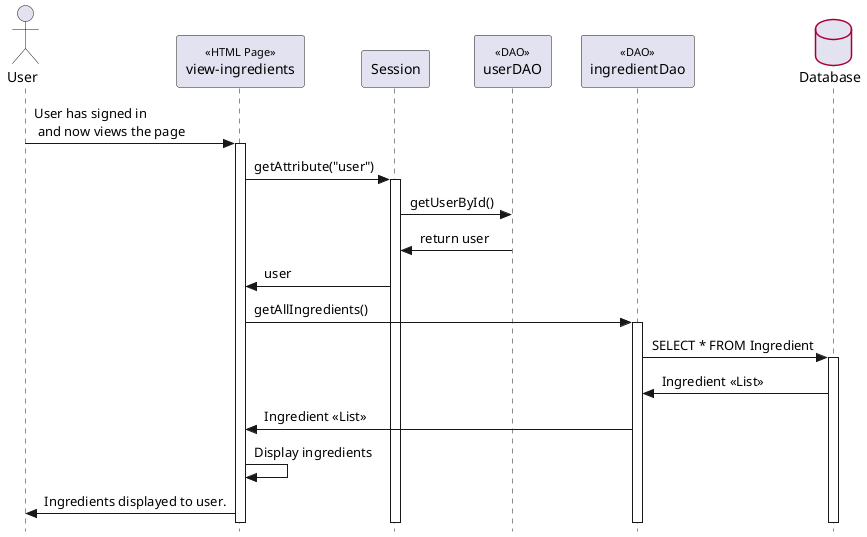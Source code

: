 @startuml customerViewsProductPage

' === Style Tweaks ===

skinparam {
  Style StrictUML
  RoundCorner 5
  ParticipantPadding 10
  Padding 2
  SequenceStereotype {
    Font {
      Size 11
      Style plain
    }
  }
  Database {
	BorderColor #A80036
  }
}


' === Actors / Participants

actor "User" as user
participant "view-ingredients" as viewIngredients << HTML Page >>
participant "Session" as session
participant "userDAO" as userDao << DAO >>
participant "ingredientDao" as ingredientDao << DAO >>
database "Database" as db


' === Interactions ===

user -> viewIngredients++ : User has signed in\n and now views the page

viewIngredients -> session++ : getAttribute("user")
session -> userDao : getUserById()
userDao -> session : return user
session -> viewIngredients : user


viewIngredients -> ingredientDao++ : getAllIngredients()
ingredientDao -> db++ : SELECT * FROM Ingredient
db -> ingredientDao : Ingredient <<List>>
ingredientDao -> viewIngredients : Ingredient <<List>>

viewIngredients -> viewIngredients : Display ingredients
viewIngredients -> user : Ingredients displayed to user.


@enduml